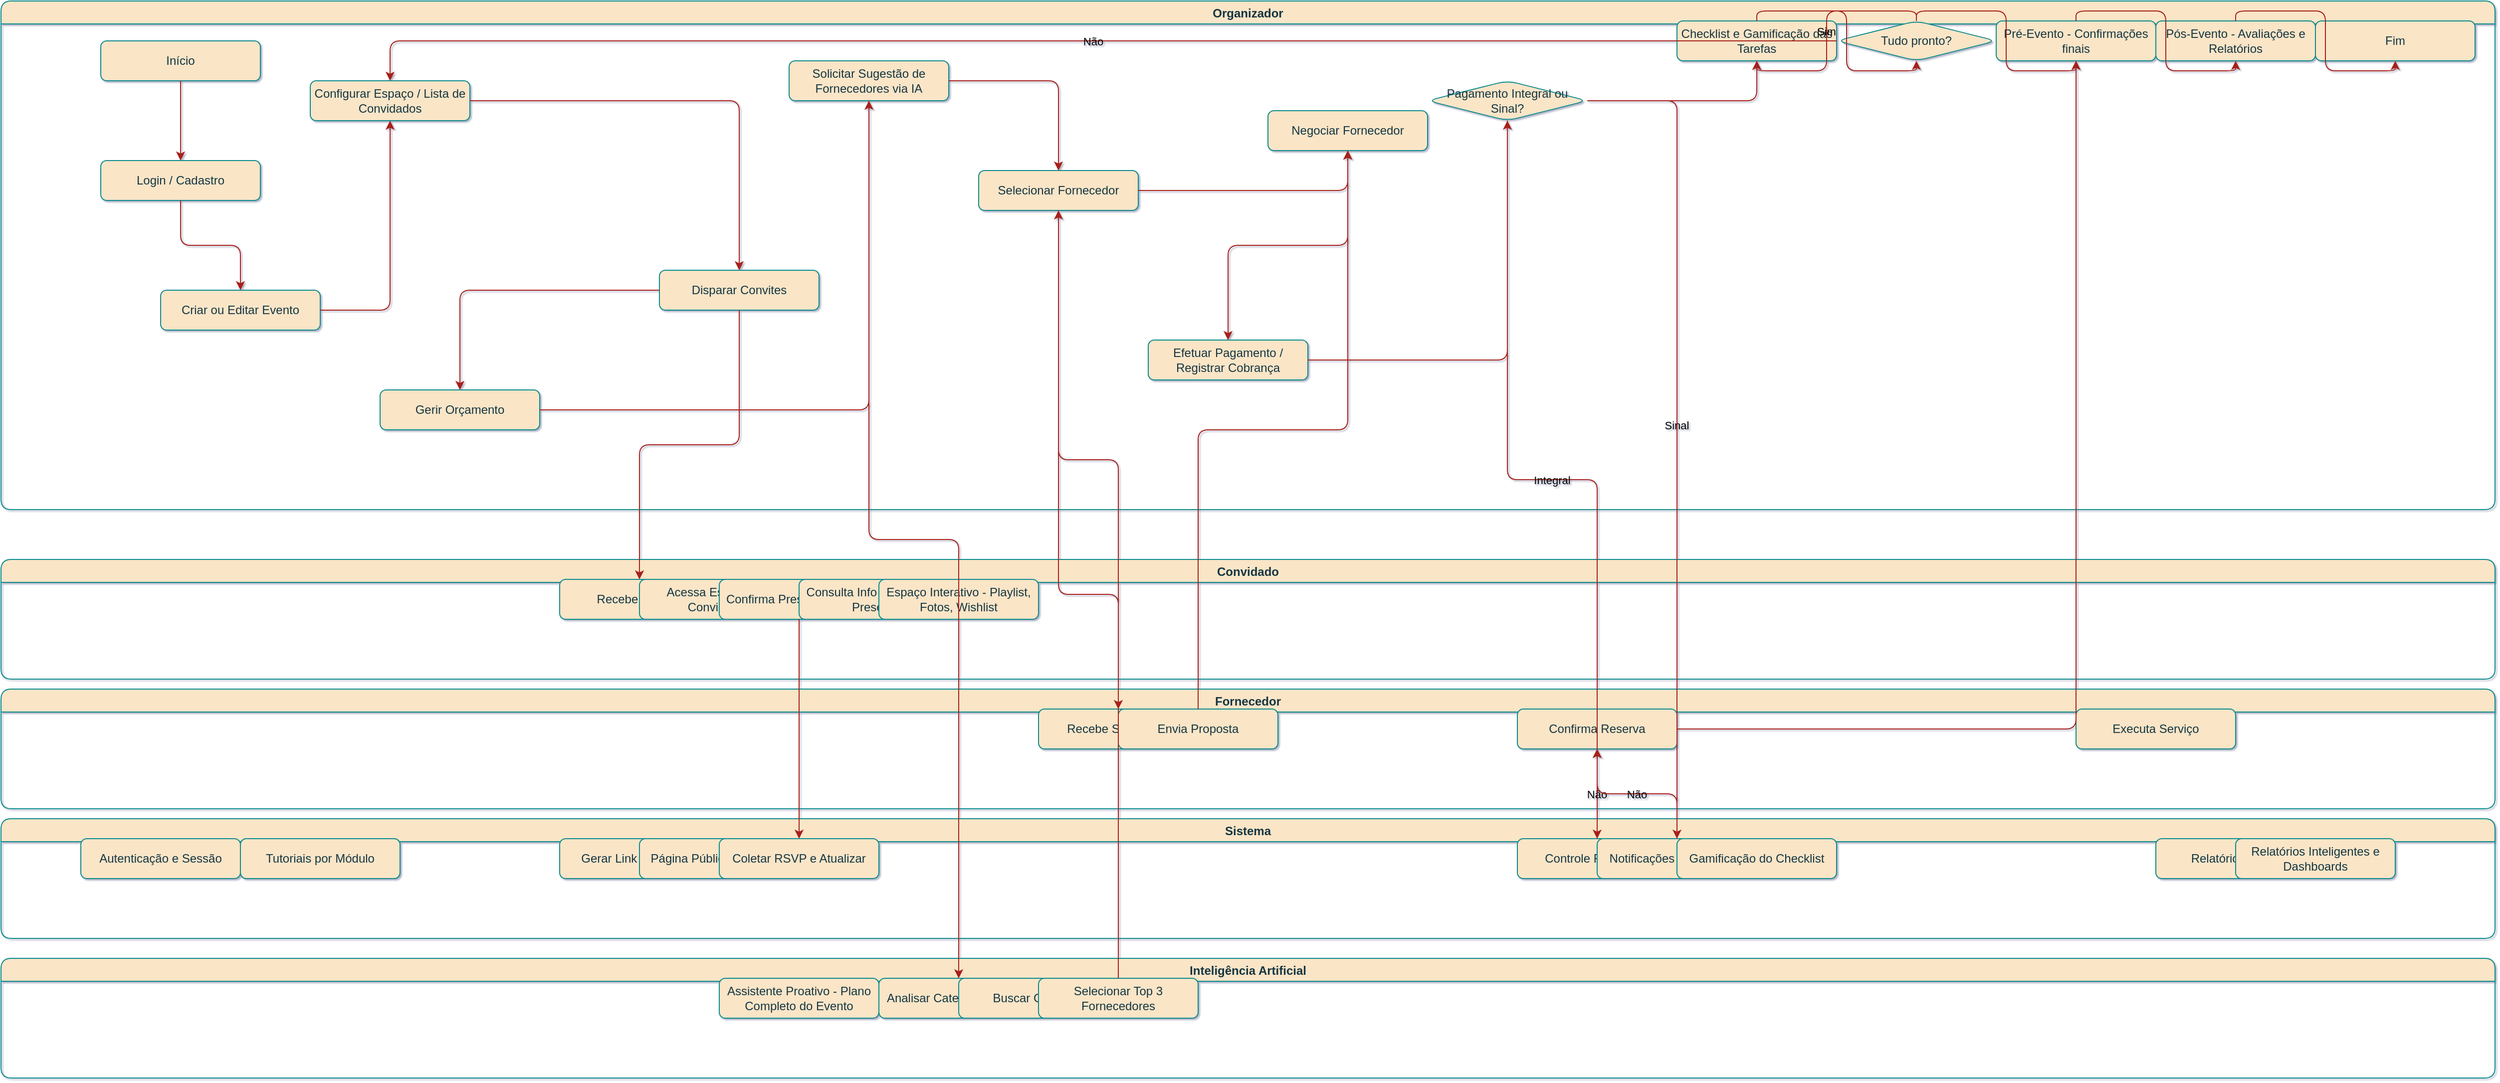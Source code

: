 <mxfile version="28.1.1">
  <diagram name="OrganizacaoEventoBPMN" id="0">
    <mxGraphModel dx="1665" dy="743" grid="1" gridSize="10" guides="1" tooltips="1" connect="1" arrows="1" fold="1" page="1" pageScale="1" pageWidth="850" pageHeight="1100" background="none" math="0" shadow="1" adaptiveColors="auto">
      <root>
        <mxCell id="0" />
        <mxCell id="1" parent="0" />
        <mxCell id="pool1" value="Organizador" style="swimlane;horizontal=1;labelBackgroundColor=none;fillColor=#FAE5C7;strokeColor=#0F8B8D;fontColor=#143642;rounded=1;" parent="1" vertex="1">
          <mxGeometry y="10" width="2500" height="510" as="geometry" />
        </mxCell>
        <mxCell id="start" value="Início" style="ellipse;whiteSpace=wrap;html=1;aspect=fixed;shape=startEvent;labelBackgroundColor=none;fillColor=#FAE5C7;strokeColor=#0F8B8D;fontColor=#143642;rounded=1;" parent="pool1" vertex="1">
          <mxGeometry x="100" y="40" width="160" height="40" as="geometry" />
        </mxCell>
        <mxCell id="A1" value="Login / Cadastro" style="rounded=1;whiteSpace=wrap;html=1;labelBackgroundColor=none;fillColor=#FAE5C7;strokeColor=#0F8B8D;fontColor=#143642;" parent="pool1" vertex="1">
          <mxGeometry x="100" y="160" width="160" height="40" as="geometry" />
        </mxCell>
        <mxCell id="A2" value="Criar ou Editar Evento" style="rounded=1;whiteSpace=wrap;html=1;labelBackgroundColor=none;fillColor=#FAE5C7;strokeColor=#0F8B8D;fontColor=#143642;" parent="pool1" vertex="1">
          <mxGeometry x="160" y="290" width="160" height="40" as="geometry" />
        </mxCell>
        <mxCell id="A3" value="Configurar Espaço / Lista de Convidados" style="rounded=1;whiteSpace=wrap;html=1;labelBackgroundColor=none;fillColor=#FAE5C7;strokeColor=#0F8B8D;fontColor=#143642;" parent="pool1" vertex="1">
          <mxGeometry x="310" y="80" width="160" height="40" as="geometry" />
        </mxCell>
        <mxCell id="A4" value="Disparar Convites" style="rounded=1;whiteSpace=wrap;html=1;labelBackgroundColor=none;fillColor=#FAE5C7;strokeColor=#0F8B8D;fontColor=#143642;" parent="pool1" vertex="1">
          <mxGeometry x="660" y="270" width="160" height="40" as="geometry" />
        </mxCell>
        <mxCell id="A5" value="Gerir Orçamento" style="rounded=1;whiteSpace=wrap;html=1;labelBackgroundColor=none;fillColor=#FAE5C7;strokeColor=#0F8B8D;fontColor=#143642;" parent="pool1" vertex="1">
          <mxGeometry x="380" y="390" width="160" height="40" as="geometry" />
        </mxCell>
        <mxCell id="A6" value="Solicitar Sugestão de Fornecedores via IA" style="rounded=1;whiteSpace=wrap;html=1;labelBackgroundColor=none;fillColor=#FAE5C7;strokeColor=#0F8B8D;fontColor=#143642;" parent="pool1" vertex="1">
          <mxGeometry x="790" y="60" width="160" height="40" as="geometry" />
        </mxCell>
        <mxCell id="A7" value="Selecionar Fornecedor" style="rounded=1;whiteSpace=wrap;html=1;labelBackgroundColor=none;fillColor=#FAE5C7;strokeColor=#0F8B8D;fontColor=#143642;" parent="pool1" vertex="1">
          <mxGeometry x="980" y="170" width="160" height="40" as="geometry" />
        </mxCell>
        <mxCell id="A8" value="Negociar Fornecedor" style="rounded=1;whiteSpace=wrap;html=1;labelBackgroundColor=none;fillColor=#FAE5C7;strokeColor=#0F8B8D;fontColor=#143642;" parent="pool1" vertex="1">
          <mxGeometry x="1270" y="110" width="160" height="40" as="geometry" />
        </mxCell>
        <mxCell id="A9" value="Efetuar Pagamento / Registrar Cobrança" style="rounded=1;whiteSpace=wrap;html=1;labelBackgroundColor=none;fillColor=#FAE5C7;strokeColor=#0F8B8D;fontColor=#143642;" parent="pool1" vertex="1">
          <mxGeometry x="1150" y="340" width="160" height="40" as="geometry" />
        </mxCell>
        <mxCell id="D1" value="Pagamento Integral ou Sinal?" style="rhombus;whiteSpace=wrap;html=1;labelBackgroundColor=none;fillColor=#FAE5C7;strokeColor=#0F8B8D;fontColor=#143642;rounded=1;" parent="pool1" vertex="1">
          <mxGeometry x="1430" y="80" width="160" height="40" as="geometry" />
        </mxCell>
        <mxCell id="A10" value="Checklist e Gamificação das Tarefas" style="rounded=1;whiteSpace=wrap;html=1;labelBackgroundColor=none;fillColor=#FAE5C7;strokeColor=#0F8B8D;fontColor=#143642;" parent="pool1" vertex="1">
          <mxGeometry x="1680" y="20" width="160" height="40" as="geometry" />
        </mxCell>
        <mxCell id="D2" value="Tudo pronto?" style="rhombus;whiteSpace=wrap;html=1;labelBackgroundColor=none;fillColor=#FAE5C7;strokeColor=#0F8B8D;fontColor=#143642;rounded=1;" parent="pool1" vertex="1">
          <mxGeometry x="1840" y="20" width="160" height="40" as="geometry" />
        </mxCell>
        <mxCell id="A11" value="Pré-Evento - Confirmações finais" style="rounded=1;whiteSpace=wrap;html=1;labelBackgroundColor=none;fillColor=#FAE5C7;strokeColor=#0F8B8D;fontColor=#143642;" parent="pool1" vertex="1">
          <mxGeometry x="2000" y="20" width="160" height="40" as="geometry" />
        </mxCell>
        <mxCell id="A12" value="Pós-Evento - Avaliações e Relatórios" style="rounded=1;whiteSpace=wrap;html=1;labelBackgroundColor=none;fillColor=#FAE5C7;strokeColor=#0F8B8D;fontColor=#143642;" parent="pool1" vertex="1">
          <mxGeometry x="2160" y="20" width="160" height="40" as="geometry" />
        </mxCell>
        <mxCell id="end" value="Fim" style="ellipse;whiteSpace=wrap;html=1;aspect=fixed;shape=endEvent;labelBackgroundColor=none;fillColor=#FAE5C7;strokeColor=#0F8B8D;fontColor=#143642;rounded=1;" parent="pool1" vertex="1">
          <mxGeometry x="2320" y="20" width="160" height="40" as="geometry" />
        </mxCell>
        <mxCell id="pool2" value="Convidado" style="swimlane;horizontal=1;labelBackgroundColor=none;fillColor=#FAE5C7;strokeColor=#0F8B8D;fontColor=#143642;rounded=1;" parent="1" vertex="1">
          <mxGeometry y="570" width="2500" height="120" as="geometry" />
        </mxCell>
        <mxCell id="C1" value="Recebe Convite" style="rounded=1;whiteSpace=wrap;html=1;labelBackgroundColor=none;fillColor=#FAE5C7;strokeColor=#0F8B8D;fontColor=#143642;" parent="pool2" vertex="1">
          <mxGeometry x="560" y="20" width="160" height="40" as="geometry" />
        </mxCell>
        <mxCell id="C2" value="Acessa Espaço dos Convidados" style="rounded=1;whiteSpace=wrap;html=1;labelBackgroundColor=none;fillColor=#FAE5C7;strokeColor=#0F8B8D;fontColor=#143642;" parent="pool2" vertex="1">
          <mxGeometry x="640" y="20" width="160" height="40" as="geometry" />
        </mxCell>
        <mxCell id="C3" value="Confirma Presença - RSVP" style="rounded=1;whiteSpace=wrap;html=1;labelBackgroundColor=none;fillColor=#FAE5C7;strokeColor=#0F8B8D;fontColor=#143642;" parent="pool2" vertex="1">
          <mxGeometry x="720" y="20" width="160" height="40" as="geometry" />
        </mxCell>
        <mxCell id="C4" value="Consulta Info - Data, Local, Presentes" style="rounded=1;whiteSpace=wrap;html=1;labelBackgroundColor=none;fillColor=#FAE5C7;strokeColor=#0F8B8D;fontColor=#143642;" parent="pool2" vertex="1">
          <mxGeometry x="800" y="20" width="160" height="40" as="geometry" />
        </mxCell>
        <mxCell id="C5" value="Espaço Interativo - Playlist, Fotos, Wishlist" style="rounded=1;whiteSpace=wrap;html=1;labelBackgroundColor=none;fillColor=#FAE5C7;strokeColor=#0F8B8D;fontColor=#143642;" parent="pool2" vertex="1">
          <mxGeometry x="880" y="20" width="160" height="40" as="geometry" />
        </mxCell>
        <mxCell id="pool3" value="Fornecedor" style="swimlane;horizontal=1;labelBackgroundColor=none;fillColor=#FAE5C7;strokeColor=#0F8B8D;fontColor=#143642;rounded=1;" parent="1" vertex="1">
          <mxGeometry y="700" width="2500" height="120" as="geometry" />
        </mxCell>
        <mxCell id="F1" value="Recebe Solicitação" style="rounded=1;whiteSpace=wrap;html=1;labelBackgroundColor=none;fillColor=#FAE5C7;strokeColor=#0F8B8D;fontColor=#143642;" parent="pool3" vertex="1">
          <mxGeometry x="1040" y="20" width="160" height="40" as="geometry" />
        </mxCell>
        <mxCell id="F2" value="Envia Proposta" style="rounded=1;whiteSpace=wrap;html=1;labelBackgroundColor=none;fillColor=#FAE5C7;strokeColor=#0F8B8D;fontColor=#143642;" parent="pool3" vertex="1">
          <mxGeometry x="1120" y="20" width="160" height="40" as="geometry" />
        </mxCell>
        <mxCell id="F3" value="Confirma Reserva" style="rounded=1;whiteSpace=wrap;html=1;labelBackgroundColor=none;fillColor=#FAE5C7;strokeColor=#0F8B8D;fontColor=#143642;" parent="pool3" vertex="1">
          <mxGeometry x="1520" y="20" width="160" height="40" as="geometry" />
        </mxCell>
        <mxCell id="F4" value="Executa Serviço" style="rounded=1;whiteSpace=wrap;html=1;labelBackgroundColor=none;fillColor=#FAE5C7;strokeColor=#0F8B8D;fontColor=#143642;" parent="pool3" vertex="1">
          <mxGeometry x="2080" y="20" width="160" height="40" as="geometry" />
        </mxCell>
        <mxCell id="pool4" value="Sistema" style="swimlane;horizontal=1;labelBackgroundColor=none;fillColor=#FAE5C7;strokeColor=#0F8B8D;fontColor=#143642;rounded=1;" parent="1" vertex="1">
          <mxGeometry y="830" width="2500" height="120" as="geometry" />
        </mxCell>
        <mxCell id="S1" value="Autenticação e Sessão" style="rounded=1;whiteSpace=wrap;html=1;labelBackgroundColor=none;fillColor=#FAE5C7;strokeColor=#0F8B8D;fontColor=#143642;" parent="pool4" vertex="1">
          <mxGeometry x="80" y="20" width="160" height="40" as="geometry" />
        </mxCell>
        <mxCell id="S2" value="Persistência de Dados" style="rounded=1;whiteSpace=wrap;html=1;labelBackgroundColor=none;fillColor=#FAE5C7;strokeColor=#0F8B8D;fontColor=#143642;" parent="pool4" vertex="1">
          <mxGeometry x="240" y="20" width="160" height="40" as="geometry" />
        </mxCell>
        <mxCell id="S3" value="Gerar Link do Convite" style="rounded=1;whiteSpace=wrap;html=1;labelBackgroundColor=none;fillColor=#FAE5C7;strokeColor=#0F8B8D;fontColor=#143642;" parent="pool4" vertex="1">
          <mxGeometry x="560" y="20" width="160" height="40" as="geometry" />
        </mxCell>
        <mxCell id="S4" value="Página Pública do Evento" style="rounded=1;whiteSpace=wrap;html=1;labelBackgroundColor=none;fillColor=#FAE5C7;strokeColor=#0F8B8D;fontColor=#143642;" parent="pool4" vertex="1">
          <mxGeometry x="640" y="20" width="160" height="40" as="geometry" />
        </mxCell>
        <mxCell id="S5" value="Coletar RSVP e Atualizar" style="rounded=1;whiteSpace=wrap;html=1;labelBackgroundColor=none;fillColor=#FAE5C7;strokeColor=#0F8B8D;fontColor=#143642;" parent="pool4" vertex="1">
          <mxGeometry x="720" y="20" width="160" height="40" as="geometry" />
        </mxCell>
        <mxCell id="S6" value="Controle Financeiro" style="rounded=1;whiteSpace=wrap;html=1;labelBackgroundColor=none;fillColor=#FAE5C7;strokeColor=#0F8B8D;fontColor=#143642;" parent="pool4" vertex="1">
          <mxGeometry x="1520" y="20" width="160" height="40" as="geometry" />
        </mxCell>
        <mxCell id="S7" value="Notificações e Lembretes" style="rounded=1;whiteSpace=wrap;html=1;labelBackgroundColor=none;fillColor=#FAE5C7;strokeColor=#0F8B8D;fontColor=#143642;" parent="pool4" vertex="1">
          <mxGeometry x="1600" y="20" width="160" height="40" as="geometry" />
        </mxCell>
        <mxCell id="S8" value="Tutoriais por Módulo" style="rounded=1;whiteSpace=wrap;html=1;labelBackgroundColor=none;fillColor=#FAE5C7;strokeColor=#0F8B8D;fontColor=#143642;" parent="pool4" vertex="1">
          <mxGeometry x="240" y="20" width="160" height="40" as="geometry" />
        </mxCell>
        <mxCell id="S9" value="Relatórios / KPIs" style="rounded=1;whiteSpace=wrap;html=1;labelBackgroundColor=none;fillColor=#FAE5C7;strokeColor=#0F8B8D;fontColor=#143642;" parent="pool4" vertex="1">
          <mxGeometry x="2160" y="20" width="160" height="40" as="geometry" />
        </mxCell>
        <mxCell id="S10" value="Relatórios Inteligentes e Dashboards" style="rounded=1;whiteSpace=wrap;html=1;labelBackgroundColor=none;fillColor=#FAE5C7;strokeColor=#0F8B8D;fontColor=#143642;" parent="pool4" vertex="1">
          <mxGeometry x="2240" y="20" width="160" height="40" as="geometry" />
        </mxCell>
        <mxCell id="S11" value="Gamificação do Checklist" style="rounded=1;whiteSpace=wrap;html=1;labelBackgroundColor=none;fillColor=#FAE5C7;strokeColor=#0F8B8D;fontColor=#143642;" parent="pool4" vertex="1">
          <mxGeometry x="1680" y="20" width="160" height="40" as="geometry" />
        </mxCell>
        <mxCell id="pool5" value="Inteligência Artificial" style="swimlane;horizontal=1;labelBackgroundColor=none;fillColor=#FAE5C7;strokeColor=#0F8B8D;fontColor=#143642;rounded=1;" parent="1" vertex="1">
          <mxGeometry y="970" width="2500" height="120" as="geometry" />
        </mxCell>
        <mxCell id="IA1" value="Analisar Categorias e Itens" style="rounded=1;whiteSpace=wrap;html=1;labelBackgroundColor=none;fillColor=#FAE5C7;strokeColor=#0F8B8D;fontColor=#143642;" parent="pool5" vertex="1">
          <mxGeometry x="880" y="20" width="160" height="40" as="geometry" />
        </mxCell>
        <mxCell id="IA2" value="Buscar Cotações" style="rounded=1;whiteSpace=wrap;html=1;labelBackgroundColor=none;fillColor=#FAE5C7;strokeColor=#0F8B8D;fontColor=#143642;" parent="pool5" vertex="1">
          <mxGeometry x="960" y="20" width="160" height="40" as="geometry" />
        </mxCell>
        <mxCell id="IA3" value="Selecionar Top 3 Fornecedores" style="rounded=1;whiteSpace=wrap;html=1;labelBackgroundColor=none;fillColor=#FAE5C7;strokeColor=#0F8B8D;fontColor=#143642;" parent="pool5" vertex="1">
          <mxGeometry x="1040" y="20" width="160" height="40" as="geometry" />
        </mxCell>
        <mxCell id="IA4" value="Assistente Proativo - Plano Completo do Evento" style="rounded=1;whiteSpace=wrap;html=1;labelBackgroundColor=none;fillColor=#FAE5C7;strokeColor=#0F8B8D;fontColor=#143642;" parent="pool5" vertex="1">
          <mxGeometry x="720" y="20" width="160" height="40" as="geometry" />
        </mxCell>
        <mxCell id="edge_0" style="edgeStyle=orthogonalEdgeStyle;rounded=1;labelBackgroundColor=none;strokeColor=#A8201A;fontColor=default;" parent="1" source="start" target="A1" edge="1">
          <mxGeometry relative="1" as="geometry" />
        </mxCell>
        <mxCell id="edge_1" style="edgeStyle=orthogonalEdgeStyle;rounded=1;labelBackgroundColor=none;strokeColor=#A8201A;fontColor=default;" parent="1" source="A1" target="A2" edge="1">
          <mxGeometry relative="1" as="geometry" />
        </mxCell>
        <mxCell id="edge_2" style="edgeStyle=orthogonalEdgeStyle;rounded=1;labelBackgroundColor=none;strokeColor=#A8201A;fontColor=default;" parent="1" source="A2" target="A3" edge="1">
          <mxGeometry relative="1" as="geometry">
            <Array as="points">
              <mxPoint x="390" y="320" />
            </Array>
          </mxGeometry>
        </mxCell>
        <mxCell id="edge_3" style="edgeStyle=orthogonalEdgeStyle;rounded=1;labelBackgroundColor=none;strokeColor=#A8201A;fontColor=default;" parent="1" source="A3" target="A4" edge="1">
          <mxGeometry relative="1" as="geometry" />
        </mxCell>
        <mxCell id="edge_4" style="edgeStyle=orthogonalEdgeStyle;rounded=1;labelBackgroundColor=none;strokeColor=#A8201A;fontColor=default;" parent="1" source="A4" target="A5" edge="1">
          <mxGeometry relative="1" as="geometry" />
        </mxCell>
        <mxCell id="edge_5" style="edgeStyle=orthogonalEdgeStyle;rounded=1;labelBackgroundColor=none;strokeColor=#A8201A;fontColor=default;" parent="1" source="A5" target="A6" edge="1">
          <mxGeometry relative="1" as="geometry" />
        </mxCell>
        <mxCell id="edge_6" style="edgeStyle=orthogonalEdgeStyle;rounded=1;labelBackgroundColor=none;strokeColor=#A8201A;fontColor=default;" parent="1" source="A6" target="A7" edge="1">
          <mxGeometry relative="1" as="geometry" />
        </mxCell>
        <mxCell id="edge_7" style="edgeStyle=orthogonalEdgeStyle;rounded=1;labelBackgroundColor=none;strokeColor=#A8201A;fontColor=default;" parent="1" source="A7" target="A8" edge="1">
          <mxGeometry relative="1" as="geometry" />
        </mxCell>
        <mxCell id="edge_8" style="edgeStyle=orthogonalEdgeStyle;rounded=1;labelBackgroundColor=none;strokeColor=#A8201A;fontColor=default;" parent="1" source="A8" target="A9" edge="1">
          <mxGeometry relative="1" as="geometry" />
        </mxCell>
        <mxCell id="edge_9" style="edgeStyle=orthogonalEdgeStyle;rounded=1;labelBackgroundColor=none;strokeColor=#A8201A;fontColor=default;" parent="1" source="A9" target="D1" edge="1">
          <mxGeometry relative="1" as="geometry" />
        </mxCell>
        <mxCell id="edge_10" style="edgeStyle=orthogonalEdgeStyle;rounded=1;labelBackgroundColor=none;strokeColor=#A8201A;fontColor=default;" parent="1" source="D1" target="A10" edge="1">
          <mxGeometry relative="1" as="geometry" />
        </mxCell>
        <mxCell id="edge_11" style="edgeStyle=orthogonalEdgeStyle;rounded=1;labelBackgroundColor=none;strokeColor=#A8201A;fontColor=default;" parent="1" source="A10" target="D2" edge="1">
          <mxGeometry relative="1" as="geometry" />
        </mxCell>
        <mxCell id="edge_12" style="edgeStyle=orthogonalEdgeStyle;rounded=1;labelBackgroundColor=none;strokeColor=#A8201A;fontColor=default;" parent="1" source="D2" target="A11" edge="1">
          <mxGeometry relative="1" as="geometry" />
        </mxCell>
        <mxCell id="edge_13" style="edgeStyle=orthogonalEdgeStyle;rounded=1;labelBackgroundColor=none;strokeColor=#A8201A;fontColor=default;" parent="1" source="A11" target="A12" edge="1">
          <mxGeometry relative="1" as="geometry" />
        </mxCell>
        <mxCell id="edge_14" style="edgeStyle=orthogonalEdgeStyle;rounded=1;labelBackgroundColor=none;strokeColor=#A8201A;fontColor=default;" parent="1" source="A12" target="end" edge="1">
          <mxGeometry relative="1" as="geometry" />
        </mxCell>
        <mxCell id="edge_d1_integral" value="Integral" style="edgeStyle=orthogonalEdgeStyle;rounded=1;labelBackgroundColor=none;strokeColor=#A8201A;fontColor=default;" parent="1" source="D1" target="S6" edge="1">
          <mxGeometry relative="1" as="geometry" />
        </mxCell>
        <mxCell id="edge_d1_sinal" value="Sinal" style="edgeStyle=orthogonalEdgeStyle;rounded=1;labelBackgroundColor=none;strokeColor=#A8201A;fontColor=default;" parent="1" source="D1" target="S7" edge="1">
          <mxGeometry relative="1" as="geometry" />
        </mxCell>
        <mxCell id="edge_d1_to_f3" value="Não" style="edgeStyle=orthogonalEdgeStyle;rounded=1;labelBackgroundColor=none;strokeColor=#A8201A;fontColor=default;" parent="1" source="S6" target="F3" edge="1">
          <mxGeometry relative="1" as="geometry" />
        </mxCell>
        <mxCell id="edge_d1s_to_f3" value="Não" style="edgeStyle=orthogonalEdgeStyle;rounded=1;labelBackgroundColor=none;strokeColor=#A8201A;fontColor=default;" parent="1" source="S7" target="F3" edge="1">
          <mxGeometry relative="1" as="geometry" />
        </mxCell>
        <mxCell id="edge_d2_nao" value="Não" style="edgeStyle=orthogonalEdgeStyle;rounded=1;labelBackgroundColor=none;strokeColor=#A8201A;fontColor=default;" parent="1" source="D2" target="A3" edge="1">
          <mxGeometry relative="1" as="geometry" />
        </mxCell>
        <mxCell id="edge_d2_sim" value="Sim" style="edgeStyle=orthogonalEdgeStyle;rounded=1;labelBackgroundColor=none;strokeColor=#A8201A;fontColor=default;" parent="1" source="D2" target="A10" edge="1">
          <mxGeometry relative="1" as="geometry" />
        </mxCell>
        <mxCell id="msg_convite" style="edgeStyle=orthogonalEdgeStyle;rounded=1;labelBackgroundColor=none;strokeColor=#A8201A;fontColor=default;" parent="1" source="A4" target="C1" edge="1">
          <mxGeometry relative="1" as="geometry" />
        </mxCell>
        <mxCell id="msg_rsvp" style="edgeStyle=orthogonalEdgeStyle;rounded=1;labelBackgroundColor=none;strokeColor=#A8201A;fontColor=default;" parent="1" source="C3" target="S5" edge="1">
          <mxGeometry relative="1" as="geometry" />
        </mxCell>
        <mxCell id="msg_solicita_ia" style="edgeStyle=orthogonalEdgeStyle;rounded=1;labelBackgroundColor=none;strokeColor=#A8201A;fontColor=default;" parent="1" source="A6" target="IA1" edge="1">
          <mxGeometry relative="1" as="geometry" />
        </mxCell>
        <mxCell id="msg_ia_sugestao" style="edgeStyle=orthogonalEdgeStyle;rounded=1;labelBackgroundColor=none;strokeColor=#A8201A;fontColor=default;" parent="1" source="IA3" target="A7" edge="1">
          <mxGeometry relative="1" as="geometry" />
        </mxCell>
        <mxCell id="msg_solicita_forn" style="edgeStyle=orthogonalEdgeStyle;rounded=1;labelBackgroundColor=none;strokeColor=#A8201A;fontColor=default;" parent="1" source="A7" target="F1" edge="1">
          <mxGeometry relative="1" as="geometry" />
        </mxCell>
        <mxCell id="msg_proposta_forn" style="edgeStyle=orthogonalEdgeStyle;rounded=1;labelBackgroundColor=none;strokeColor=#A8201A;fontColor=default;" parent="1" source="F2" target="A8" edge="1">
          <mxGeometry relative="1" as="geometry" />
        </mxCell>
        <mxCell id="msg_confirma_servico" style="edgeStyle=orthogonalEdgeStyle;rounded=1;labelBackgroundColor=none;strokeColor=#A8201A;fontColor=default;" parent="1" source="F3" target="A11" edge="1">
          <mxGeometry relative="1" as="geometry" />
        </mxCell>
      </root>
    </mxGraphModel>
  </diagram>
</mxfile>
